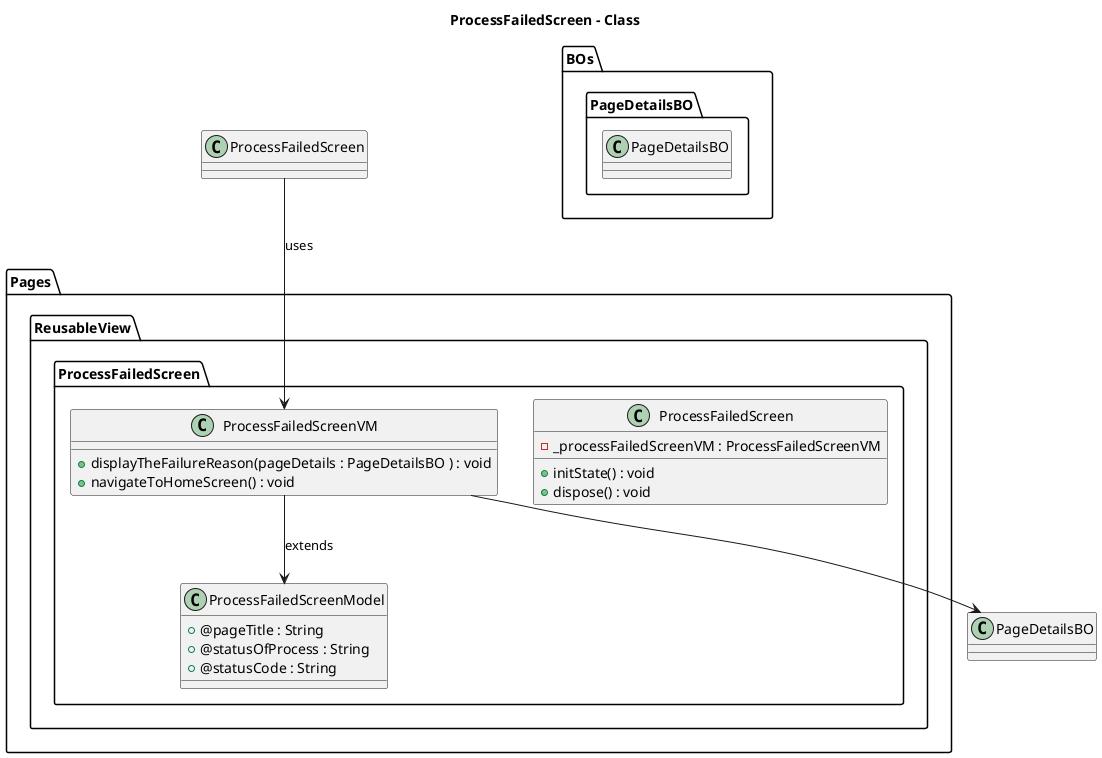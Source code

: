 @startuml ProcessFailedScreen - Class 
title ProcessFailedScreen - Class 
package Pages{
    package ReusableView{
        package ProcessFailedScreen{
            class ProcessFailedScreen{
                - _processFailedScreenVM : ProcessFailedScreenVM
                + initState() : void 
                + dispose() : void
            }
            class ProcessFailedScreenVM{
                + displayTheFailureReason(pageDetails : PageDetailsBO ) : void 
                + navigateToHomeScreen() : void 
            }
            class ProcessFailedScreenModel{
                + @pageTitle : String 
                + @statusOfProcess : String 
                + @statusCode : String
            }
        }
    }
}
package BOs{
    package PageDetailsBO{
        class PageDetailsBO{

        }
    }
}
ProcessFailedScreenVM --> PageDetailsBO 
ProcessFailedScreen --> ProcessFailedScreenVM : uses 
ProcessFailedScreenVM --> ProcessFailedScreenModel : extends 

@enduml